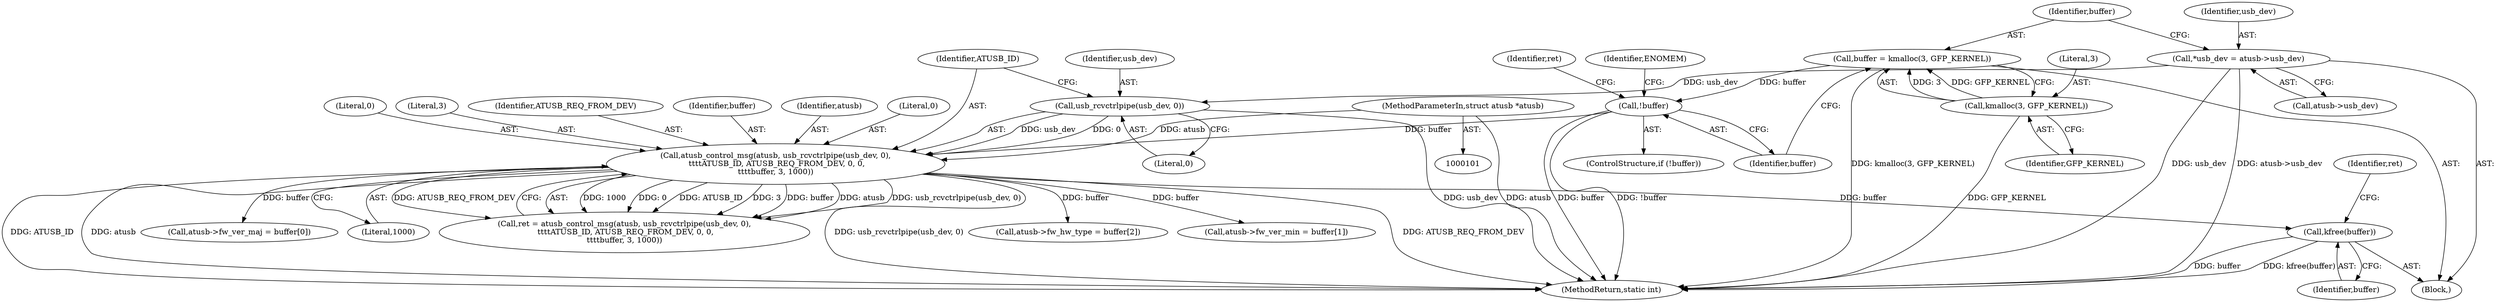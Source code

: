 digraph "0_linux_05a974efa4bdf6e2a150e3f27dc6fcf0a9ad5655_0@API" {
"1000209" [label="(Call,kfree(buffer))"];
"1000125" [label="(Call,atusb_control_msg(atusb, usb_rcvctrlpipe(usb_dev, 0),\n \t\t\t\tATUSB_ID, ATUSB_REQ_FROM_DEV, 0, 0,\n\t\t\t\tbuffer, 3, 1000))"];
"1000102" [label="(MethodParameterIn,struct atusb *atusb)"];
"1000127" [label="(Call,usb_rcvctrlpipe(usb_dev, 0))"];
"1000105" [label="(Call,*usb_dev = atusb->usb_dev)"];
"1000118" [label="(Call,!buffer)"];
"1000112" [label="(Call,buffer = kmalloc(3, GFP_KERNEL))"];
"1000114" [label="(Call,kmalloc(3, GFP_KERNEL))"];
"1000116" [label="(Identifier,GFP_KERNEL)"];
"1000130" [label="(Identifier,ATUSB_ID)"];
"1000142" [label="(Call,atusb->fw_ver_maj = buffer[0])"];
"1000117" [label="(ControlStructure,if (!buffer))"];
"1000125" [label="(Call,atusb_control_msg(atusb, usb_rcvctrlpipe(usb_dev, 0),\n \t\t\t\tATUSB_ID, ATUSB_REQ_FROM_DEV, 0, 0,\n\t\t\t\tbuffer, 3, 1000))"];
"1000102" [label="(MethodParameterIn,struct atusb *atusb)"];
"1000106" [label="(Identifier,usb_dev)"];
"1000114" [label="(Call,kmalloc(3, GFP_KERNEL))"];
"1000136" [label="(Literal,1000)"];
"1000115" [label="(Literal,3)"];
"1000127" [label="(Call,usb_rcvctrlpipe(usb_dev, 0))"];
"1000212" [label="(Identifier,ret)"];
"1000119" [label="(Identifier,buffer)"];
"1000124" [label="(Identifier,ret)"];
"1000213" [label="(MethodReturn,static int)"];
"1000133" [label="(Literal,0)"];
"1000118" [label="(Call,!buffer)"];
"1000113" [label="(Identifier,buffer)"];
"1000135" [label="(Literal,3)"];
"1000123" [label="(Call,ret = atusb_control_msg(atusb, usb_rcvctrlpipe(usb_dev, 0),\n \t\t\t\tATUSB_ID, ATUSB_REQ_FROM_DEV, 0, 0,\n\t\t\t\tbuffer, 3, 1000))"];
"1000129" [label="(Literal,0)"];
"1000156" [label="(Call,atusb->fw_hw_type = buffer[2])"];
"1000131" [label="(Identifier,ATUSB_REQ_FROM_DEV)"];
"1000112" [label="(Call,buffer = kmalloc(3, GFP_KERNEL))"];
"1000128" [label="(Identifier,usb_dev)"];
"1000149" [label="(Call,atusb->fw_ver_min = buffer[1])"];
"1000210" [label="(Identifier,buffer)"];
"1000107" [label="(Call,atusb->usb_dev)"];
"1000134" [label="(Identifier,buffer)"];
"1000209" [label="(Call,kfree(buffer))"];
"1000122" [label="(Identifier,ENOMEM)"];
"1000103" [label="(Block,)"];
"1000126" [label="(Identifier,atusb)"];
"1000132" [label="(Literal,0)"];
"1000105" [label="(Call,*usb_dev = atusb->usb_dev)"];
"1000209" -> "1000103"  [label="AST: "];
"1000209" -> "1000210"  [label="CFG: "];
"1000210" -> "1000209"  [label="AST: "];
"1000212" -> "1000209"  [label="CFG: "];
"1000209" -> "1000213"  [label="DDG: kfree(buffer)"];
"1000209" -> "1000213"  [label="DDG: buffer"];
"1000125" -> "1000209"  [label="DDG: buffer"];
"1000125" -> "1000123"  [label="AST: "];
"1000125" -> "1000136"  [label="CFG: "];
"1000126" -> "1000125"  [label="AST: "];
"1000127" -> "1000125"  [label="AST: "];
"1000130" -> "1000125"  [label="AST: "];
"1000131" -> "1000125"  [label="AST: "];
"1000132" -> "1000125"  [label="AST: "];
"1000133" -> "1000125"  [label="AST: "];
"1000134" -> "1000125"  [label="AST: "];
"1000135" -> "1000125"  [label="AST: "];
"1000136" -> "1000125"  [label="AST: "];
"1000123" -> "1000125"  [label="CFG: "];
"1000125" -> "1000213"  [label="DDG: ATUSB_ID"];
"1000125" -> "1000213"  [label="DDG: atusb"];
"1000125" -> "1000213"  [label="DDG: usb_rcvctrlpipe(usb_dev, 0)"];
"1000125" -> "1000213"  [label="DDG: ATUSB_REQ_FROM_DEV"];
"1000125" -> "1000123"  [label="DDG: 1000"];
"1000125" -> "1000123"  [label="DDG: 0"];
"1000125" -> "1000123"  [label="DDG: ATUSB_ID"];
"1000125" -> "1000123"  [label="DDG: 3"];
"1000125" -> "1000123"  [label="DDG: buffer"];
"1000125" -> "1000123"  [label="DDG: atusb"];
"1000125" -> "1000123"  [label="DDG: usb_rcvctrlpipe(usb_dev, 0)"];
"1000125" -> "1000123"  [label="DDG: ATUSB_REQ_FROM_DEV"];
"1000102" -> "1000125"  [label="DDG: atusb"];
"1000127" -> "1000125"  [label="DDG: usb_dev"];
"1000127" -> "1000125"  [label="DDG: 0"];
"1000118" -> "1000125"  [label="DDG: buffer"];
"1000125" -> "1000142"  [label="DDG: buffer"];
"1000125" -> "1000149"  [label="DDG: buffer"];
"1000125" -> "1000156"  [label="DDG: buffer"];
"1000102" -> "1000101"  [label="AST: "];
"1000102" -> "1000213"  [label="DDG: atusb"];
"1000127" -> "1000129"  [label="CFG: "];
"1000128" -> "1000127"  [label="AST: "];
"1000129" -> "1000127"  [label="AST: "];
"1000130" -> "1000127"  [label="CFG: "];
"1000127" -> "1000213"  [label="DDG: usb_dev"];
"1000105" -> "1000127"  [label="DDG: usb_dev"];
"1000105" -> "1000103"  [label="AST: "];
"1000105" -> "1000107"  [label="CFG: "];
"1000106" -> "1000105"  [label="AST: "];
"1000107" -> "1000105"  [label="AST: "];
"1000113" -> "1000105"  [label="CFG: "];
"1000105" -> "1000213"  [label="DDG: atusb->usb_dev"];
"1000105" -> "1000213"  [label="DDG: usb_dev"];
"1000118" -> "1000117"  [label="AST: "];
"1000118" -> "1000119"  [label="CFG: "];
"1000119" -> "1000118"  [label="AST: "];
"1000122" -> "1000118"  [label="CFG: "];
"1000124" -> "1000118"  [label="CFG: "];
"1000118" -> "1000213"  [label="DDG: !buffer"];
"1000118" -> "1000213"  [label="DDG: buffer"];
"1000112" -> "1000118"  [label="DDG: buffer"];
"1000112" -> "1000103"  [label="AST: "];
"1000112" -> "1000114"  [label="CFG: "];
"1000113" -> "1000112"  [label="AST: "];
"1000114" -> "1000112"  [label="AST: "];
"1000119" -> "1000112"  [label="CFG: "];
"1000112" -> "1000213"  [label="DDG: kmalloc(3, GFP_KERNEL)"];
"1000114" -> "1000112"  [label="DDG: 3"];
"1000114" -> "1000112"  [label="DDG: GFP_KERNEL"];
"1000114" -> "1000116"  [label="CFG: "];
"1000115" -> "1000114"  [label="AST: "];
"1000116" -> "1000114"  [label="AST: "];
"1000114" -> "1000213"  [label="DDG: GFP_KERNEL"];
}
